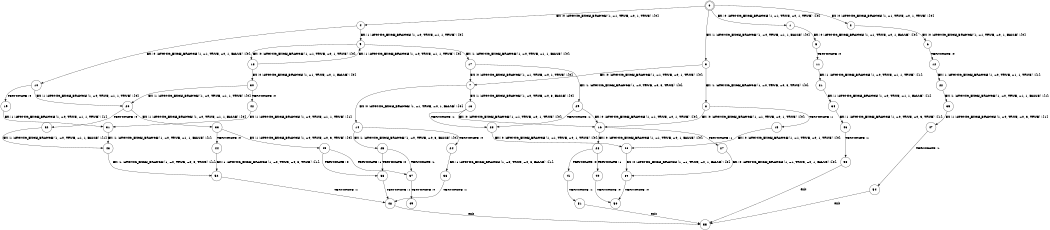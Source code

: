 digraph BCG {
size = "7, 10.5";
center = TRUE;
node [shape = circle];
0 [peripheries = 2];
0 -> 1 [label = "EX !0 !ATOMIC_EXCH_BRANCH (1, +1, TRUE, +0, 1, TRUE) !{0}"];
0 -> 2 [label = "EX !0 !ATOMIC_EXCH_BRANCH (1, +1, TRUE, +0, 1, TRUE) !{0}"];
0 -> 3 [label = "EX !1 !ATOMIC_EXCH_BRANCH (1, +0, TRUE, +1, 1, FALSE) !{0}"];
0 -> 4 [label = "EX !0 !ATOMIC_EXCH_BRANCH (1, +1, TRUE, +0, 1, TRUE) !{0}"];
1 -> 5 [label = "EX !0 !ATOMIC_EXCH_BRANCH (1, +1, TRUE, +0, 1, FALSE) !{0}"];
2 -> 6 [label = "EX !0 !ATOMIC_EXCH_BRANCH (1, +1, TRUE, +0, 1, FALSE) !{0}"];
3 -> 7 [label = "EX !0 !ATOMIC_EXCH_BRANCH (1, +1, TRUE, +0, 1, TRUE) !{0}"];
3 -> 8 [label = "EX !1 !ATOMIC_EXCH_BRANCH (1, +0, TRUE, +0, 3, TRUE) !{0}"];
4 -> 9 [label = "EX !1 !ATOMIC_EXCH_BRANCH (1, +0, TRUE, +1, 1, TRUE) !{0}"];
4 -> 10 [label = "EX !0 !ATOMIC_EXCH_BRANCH (1, +1, TRUE, +0, 1, FALSE) !{0}"];
5 -> 11 [label = "TERMINATE !0"];
6 -> 12 [label = "TERMINATE !0"];
7 -> 13 [label = "EX !1 !ATOMIC_EXCH_BRANCH (1, +0, TRUE, +0, 3, FALSE) !{0}"];
7 -> 14 [label = "EX !0 !ATOMIC_EXCH_BRANCH (1, +1, TRUE, +0, 1, FALSE) !{0}"];
8 -> 15 [label = "TERMINATE !1"];
8 -> 16 [label = "EX !0 !ATOMIC_EXCH_BRANCH (1, +1, TRUE, +0, 1, TRUE) !{0}"];
9 -> 17 [label = "EX !1 !ATOMIC_EXCH_BRANCH (1, +0, TRUE, +1, 1, FALSE) !{0}"];
9 -> 18 [label = "EX !0 !ATOMIC_EXCH_BRANCH (1, +1, TRUE, +0, 1, TRUE) !{0}"];
10 -> 19 [label = "TERMINATE !0"];
10 -> 20 [label = "EX !1 !ATOMIC_EXCH_BRANCH (1, +0, TRUE, +1, 1, TRUE) !{0}"];
11 -> 21 [label = "EX !1 !ATOMIC_EXCH_BRANCH (1, +0, TRUE, +1, 1, TRUE) !{1}"];
12 -> 22 [label = "EX !1 !ATOMIC_EXCH_BRANCH (1, +0, TRUE, +1, 1, TRUE) !{1}"];
13 -> 23 [label = "TERMINATE !1"];
13 -> 16 [label = "EX !0 !ATOMIC_EXCH_BRANCH (1, +1, TRUE, +0, 1, TRUE) !{0}"];
14 -> 24 [label = "TERMINATE !0"];
14 -> 25 [label = "EX !1 !ATOMIC_EXCH_BRANCH (1, +0, TRUE, +0, 3, FALSE) !{0}"];
15 -> 26 [label = "EX !0 !ATOMIC_EXCH_BRANCH (1, +1, TRUE, +0, 1, TRUE) !{0}"];
16 -> 27 [label = "TERMINATE !1"];
16 -> 28 [label = "EX !0 !ATOMIC_EXCH_BRANCH (1, +1, TRUE, +0, 1, FALSE) !{0}"];
17 -> 29 [label = "EX !1 !ATOMIC_EXCH_BRANCH (1, +0, TRUE, +0, 3, TRUE) !{0}"];
17 -> 7 [label = "EX !0 !ATOMIC_EXCH_BRANCH (1, +1, TRUE, +0, 1, TRUE) !{0}"];
18 -> 9 [label = "EX !1 !ATOMIC_EXCH_BRANCH (1, +0, TRUE, +1, 1, TRUE) !{0}"];
18 -> 30 [label = "EX !0 !ATOMIC_EXCH_BRANCH (1, +1, TRUE, +0, 1, FALSE) !{0}"];
19 -> 31 [label = "EX !1 !ATOMIC_EXCH_BRANCH (1, +0, TRUE, +1, 1, TRUE) !{1}"];
20 -> 32 [label = "TERMINATE !0"];
20 -> 33 [label = "EX !1 !ATOMIC_EXCH_BRANCH (1, +0, TRUE, +1, 1, FALSE) !{0}"];
21 -> 34 [label = "EX !1 !ATOMIC_EXCH_BRANCH (1, +0, TRUE, +1, 1, FALSE) !{1}"];
22 -> 35 [label = "EX !1 !ATOMIC_EXCH_BRANCH (1, +0, TRUE, +1, 1, FALSE) !{1}"];
23 -> 26 [label = "EX !0 !ATOMIC_EXCH_BRANCH (1, +1, TRUE, +0, 1, TRUE) !{0}"];
24 -> 36 [label = "EX !1 !ATOMIC_EXCH_BRANCH (1, +0, TRUE, +0, 3, FALSE) !{1}"];
25 -> 37 [label = "TERMINATE !1"];
25 -> 38 [label = "TERMINATE !0"];
26 -> 39 [label = "EX !0 !ATOMIC_EXCH_BRANCH (1, +1, TRUE, +0, 1, FALSE) !{0}"];
27 -> 39 [label = "EX !0 !ATOMIC_EXCH_BRANCH (1, +1, TRUE, +0, 1, FALSE) !{0}"];
28 -> 40 [label = "TERMINATE !1"];
28 -> 41 [label = "TERMINATE !0"];
29 -> 23 [label = "TERMINATE !1"];
29 -> 16 [label = "EX !0 !ATOMIC_EXCH_BRANCH (1, +1, TRUE, +0, 1, TRUE) !{0}"];
30 -> 42 [label = "TERMINATE !0"];
30 -> 20 [label = "EX !1 !ATOMIC_EXCH_BRANCH (1, +0, TRUE, +1, 1, TRUE) !{0}"];
31 -> 43 [label = "EX !1 !ATOMIC_EXCH_BRANCH (1, +0, TRUE, +1, 1, FALSE) !{1}"];
32 -> 43 [label = "EX !1 !ATOMIC_EXCH_BRANCH (1, +0, TRUE, +1, 1, FALSE) !{1}"];
33 -> 44 [label = "TERMINATE !0"];
33 -> 45 [label = "EX !1 !ATOMIC_EXCH_BRANCH (1, +0, TRUE, +0, 3, TRUE) !{0}"];
34 -> 46 [label = "EX !1 !ATOMIC_EXCH_BRANCH (1, +0, TRUE, +0, 3, TRUE) !{1}"];
35 -> 47 [label = "EX !1 !ATOMIC_EXCH_BRANCH (1, +0, TRUE, +0, 3, TRUE) !{1}"];
36 -> 48 [label = "TERMINATE !1"];
37 -> 49 [label = "TERMINATE !0"];
38 -> 48 [label = "TERMINATE !1"];
39 -> 50 [label = "TERMINATE !0"];
40 -> 50 [label = "TERMINATE !0"];
41 -> 51 [label = "TERMINATE !1"];
42 -> 31 [label = "EX !1 !ATOMIC_EXCH_BRANCH (1, +0, TRUE, +1, 1, TRUE) !{1}"];
43 -> 52 [label = "EX !1 !ATOMIC_EXCH_BRANCH (1, +0, TRUE, +0, 3, TRUE) !{1}"];
44 -> 52 [label = "EX !1 !ATOMIC_EXCH_BRANCH (1, +0, TRUE, +0, 3, TRUE) !{1}"];
45 -> 37 [label = "TERMINATE !1"];
45 -> 38 [label = "TERMINATE !0"];
46 -> 53 [label = "TERMINATE !1"];
47 -> 54 [label = "TERMINATE !1"];
48 -> 55 [label = "exit"];
51 -> 55 [label = "exit"];
52 -> 48 [label = "TERMINATE !1"];
53 -> 55 [label = "exit"];
54 -> 55 [label = "exit"];
}
